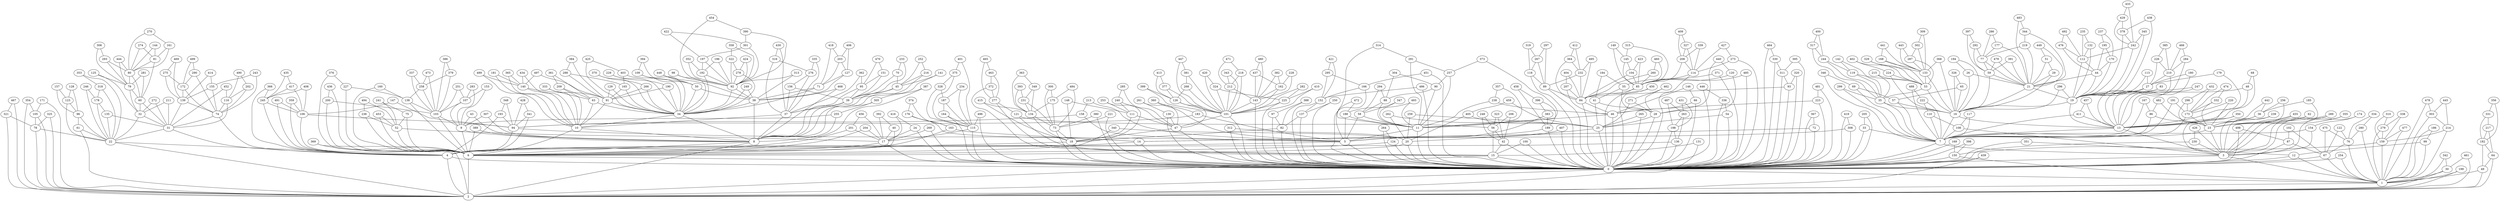 graph G {
    "332" -- "173";
    "372" -- "277";
    "25" -- "20";
    "459" -- "25";
    "487" -- "198";
    "70" -- "39";
    "41" -- "28";
    "90" -- "11";
    "116" -- "74";
    "284" -- "210";
    "314" -- "291";
    "78" -- "2";
    "173" -- "23";
    "153" -- "9";
    "74" -- "31";
    "462" -- "271";
    "218" -- "212";
    "373" -- "257";
    "352" -- "192";
    "346" -- "7";
    "359" -- "106";
    "45" -- "39";
    "215" -- "53";
    "301" -- "197";
    "303" -- "214";
    "413" -- "126";
    "17" -- "0";
    "408" -- "106";
    "169" -- "150";
    "232" -- "84";
    "446" -- "0";
    "338" -- "279";
    "256" -- "36";
    "123" -- "96";
    "81" -- "60";
    "139" -- "74";
    "59" -- "21";
    "5" -- "4";
    "480" -- "143";
    "321" -- "2";
    "166" -- "0";
    "79" -- "60";
    "284" -- "13";
    "323" -- "56";
    "133" -- "53";
    "38" -- "8";
    "67" -- "0";
    "367" -- "72";
    "233" -- "70";
    "185" -- "3";
    "283" -- "9";
    "387" -- "8";
    "471" -- "212";
    "121" -- "15";
    "354" -- "105";
    "363" -- "134";
    "277" -- "15";
    "167" -- "7";
    "149" -- "145";
    "434" -- "140";
    "333" -- "63";
    "262" -- "20";
    "347" -- "11";
    "409" -- "208";
    "236" -- "6";
    "162" -- "101";
    "242" -- "112";
    "168" -- "133";
    "157" -- "123";
    "287" -- "133";
    "14" -- "0";
    "379" -- "103";
    "396" -- "383";
    "433" -- "429";
    "178" -- "22";
    "44" -- "19";
    "283" -- "107";
    "421" -- "295";
    "337" -- "103";
    "176" -- "163";
    "423" -- "104";
    "261" -- "130";
    "462" -- "28";
    "189" -- "0";
    "384" -- "91";
    "383" -- "5";
    "45" -- "8";
    "213" -- "158";
    "68" -- "48";
    "132" -- "112";
    "216" -- "45";
    "372" -- "15";
    "401" -- "115";
    "29" -- "16";
    "168" -- "53";
    "209" -- "63";
    "499" -- "172";
    "64" -- "2";
    "24" -- "17";
    "46" -- "11";
    "484" -- "175";
    "457" -- "13";
    "94" -- "4";
    "440" -- "28";
    "117" -- "108";
    "280" -- "1";
    "347" -- "58";
    "399" -- "126";
    "443" -- "287";
    "396" -- "189";
    "5" -- "0";
    "156" -- "39";
    "228" -- "143";
    "353" -- "22";
    "455" -- "3";
    "77" -- "21";
    "110" -- "7";
    "374" -- "163";
    "69" -- "57";
    "486" -- "152";
    "474" -- "173";
    "27" -- "19";
    "377" -- "101";
    "214" -- "159";
    "386" -- "379";
    "183" -- "5";
    "227" -- "138";
    "258" -- "103";
    "129" -- "91";
    "491" -- "106";
    "175" -- "73";
    "444" -- "79";
    "230" -- "0";
    "212" -- "101";
    "28" -- "0";
    "325" -- "78";
    "30" -- "2";
    "179" -- "27";
    "388" -- "97";
    "222" -- "7";
    "387" -- "305";
    "155" -- "139";
    "309" -- "133";
    "453" -- "52";
    "308" -- "14";
    "369" -- "6";
    "72" -- "14";
    "495" -- "232";
    "380" -- "0";
    "393" -- "231";
    "441" -- "168";
    "62" -- "23";
    "18" -- "6";
    "26" -- "21";
    "231" -- "134";
    "50" -- "34";
    "146" -- "66";
    "68" -- "13";
    "458" -- "189";
    "380" -- "73";
    "378" -- "242";
    "52" -- "6";
    "248" -- "56";
    "306" -- "79";
    "100" -- "0";
    "144" -- "81";
    "379" -- "258";
    "371" -- "85";
    "106" -- "4";
    "384" -- "288";
    "76" -- "67";
    "432" -- "298";
    "464" -- "330";
    "264" -- "124";
    "314" -- "11";
    "171" -- "105";
    "282" -- "101";
    "497" -- "91";
    "156" -- "37";
    "489" -- "140";
    "130" -- "0";
    "491" -- "4";
    "89" -- "84";
    "47" -- "0";
    "79" -- "32";
    "136" -- "4";
    "419" -- "308";
    "371" -- "0";
    "478" -- "303";
    "392" -- "40";
    "16" -- "7";
    "469" -- "139";
    "428" -- "341";
    "407" -- "5";
    "389" -- "8";
    "489" -- "10";
    "34" -- "10";
    "318" -- "22";
    "200" -- "6";
    "257" -- "90";
    "126" -- "47";
    "437" -- "162";
    "147" -- "106";
    "125" -- "79";
    "191" -- "7";
    "145" -- "104";
    "479" -- "59";
    "234" -- "115";
    "439" -- "0";
    "13" -- "3";
    "86" -- "23";
    "340" -- "20";
    "14" -- "4";
    "278" -- "92";
    "317" -- "244";
    "276" -- "156";
    "460" -- "260";
    "330" -- "0";
    "263" -- "136";
    "44" -- "21";
    "154" -- "3";
    "184" -- "55";
    "449" -- "51";
    "389" -- "6";
    "60" -- "32";
    "451" -- "0";
    "343" -- "212";
    "338" -- "159";
    "364" -- "232";
    "114" -- "0";
    "266" -- "34";
    "53" -- "16";
    "137" -- "82";
    "179" -- "13";
    "391" -- "21";
    "193" -- "4";
    "265" -- "25";
    "225" -- "0";
    "366" -- "245";
    "235" -- "112";
    "50" -- "38";
    "108" -- "3";
    "242" -- "19";
    "490" -- "202";
    "251" -- "103";
    "268" -- "101";
    "333" -- "10";
    "398" -- "0";
    "7" -- "0";
    "350" -- "3";
    "161" -- "80";
    "406" -- "127";
    "107" -- "9";
    "326" -- "65";
    "279" -- "159";
    "102" -- "67";
    "208" -- "85";
    "116" -- "31";
    "245" -- "4";
    "457" -- "411";
    "327" -- "208";
    "85" -- "84";
    "220" -- "23";
    "210" -- "27";
    "310" -- "279";
    "160" -- "6";
    "62" -- "3";
    "77" -- "59";
    "363" -- "349";
    "473" -- "103";
    "496" -- "0";
    "135" -- "22";
    "210" -- "13";
    "251" -- "107";
    "158" -- "94";
    "73" -- "0";
    "373" -- "11";
    "438" -- "19";
    "362" -- "95";
    "353" -- "318";
    "67" -- "1";
    "420" -- "101";
    "110" -- "108";
    "149" -- "85";
    "279" -- "1";
    "112" -- "19";
    "395" -- "311";
    "454" -- "390";
    "173" -- "7";
    "482" -- "86";
    "151" -- "95";
    "452" -- "116";
    "151" -- "39";
    "300" -- "73";
    "88" -- "58";
    "467" -- "2";
    "186" -- "1";
    "496" -- "115";
    "297" -- "267";
    "415" -- "134";
    "49" -- "1";
    "243" -- "155";
    "324" -- "225";
    "438" -- "378";
    "461" -- "2";
    "224" -- "16";
    "42" -- "0";
    "61" -- "22";
    "414" -- "155";
    "305" -- "8";
    "198" -- "136";
    "299" -- "7";
    "97" -- "82";
    "174" -- "3";
    "400" -- "317";
    "481" -- "223";
    "425" -- "403";
    "130" -- "47";
    "475" -- "76";
    "471" -- "218";
    "35" -- "16";
    "90" -- "88";
    "9" -- "8";
    "252" -- "45";
    "190" -- "91";
    "57" -- "16";
    "297" -- "89";
    "195" -- "44";
    "453" -- "6";
    "499" -- "290";
    "244" -- "35";
    "16" -- "13";
    "403" -- "165";
    "430" -- "37";
    "340" -- "6";
    "11" -- "0";
    "143" -- "101";
    "351" -- "0";
    "82" -- "18";
    "277" -- "121";
    "122" -- "67";
    "349" -- "231";
    "478" -- "1";
    "49" -- "2";
    "360" -- "5";
    "33" -- "0";
    "411" -- "7";
    "146" -- "46";
    "270" -- "161";
    "296" -- "16";
    "404" -- "84";
    "409" -- "327";
    "397" -- "292";
    "422" -- "301";
    "43" -- "9";
    "26" -- "16";
    "301" -- "92";
    "328" -- "187";
    "236" -- "52";
    "263" -- "198";
    "202" -- "74";
    "410" -- "225";
    "292" -- "77";
    "262" -- "25";
    "161" -- "81";
    "385" -- "226";
    "410" -- "101";
    "249" -- "34";
    "105" -- "78";
    "232" -- "89";
    "114" -- "85";
    "0" -- "2";
    "235" -- "132";
    "492" -- "476";
    "393" -- "134";
    "3" -- "1";
    "196" -- "92";
    "293" -- "80";
    "224" -- "53";
    "48" -- "19";
    "8" -- "2";
    "96" -- "61";
    "327" -- "114";
    "248" -- "42";
    "276" -- "37";
    "253" -- "111";
    "292" -- "59";
    "22" -- "4";
    "310" -- "159";
    "451" -- "166";
    "337" -- "258";
    "36" -- "23";
    "199" -- "2";
    "296" -- "19";
    "413" -- "377";
    "463" -- "277";
    "33" -- "7";
    "140" -- "91";
    "140" -- "10";
    "129" -- "34";
    "205" -- "0";
    "273" -- "0";
    "322" -- "92";
    "234" -- "187";
    "470" -- "95";
    "238" -- "46";
    "271" -- "25";
    "304" -- "90";
    "184" -- "41";
    "111" -- "47";
    "311" -- "0";
    "475" -- "67";
    "193" -- "94";
    "83" -- "19";
    "176" -- "14";
    "414" -- "139";
    "25" -- "0";
    "302" -- "287";
    "433" -- "242";
    "302" -- "133";
    "467" -- "321";
    "269" -- "17";
    "429" -- "378";
    "136" -- "0";
    "41" -- "25";
    "51" -- "21";
    "61" -- "2";
    "291" -- "257";
    "85" -- "0";
    "295" -- "166";
    "356" -- "331";
    "51" -- "29";
    "190" -- "34";
    "127" -- "38";
    "29" -- "21";
    "488" -- "222";
    "498" -- "0";
    "334" -- "280";
    "58" -- "5";
    "458" -- "396";
    "323" -- "42";
    "97" -- "0";
    "141" -- "8";
    "250" -- "0";
    "345" -- "242";
    "370" -- "34";
    "75" -- "6";
    "427" -- "273";
    "291" -- "11";
    "439" -- "2";
    "69" -- "7";
    "229" -- "34";
    "316" -- "37";
    "157" -- "96";
    "175" -- "134";
    "200" -- "103";
    "488" -- "7";
    "274" -- "81";
    "54" -- "0";
    "359" -- "4";
    "492" -- "112";
    "143" -- "0";
    "80" -- "60";
    "215" -- "35";
    "239" -- "13";
    "487" -- "263";
    "249" -- "38";
    "272" -- "32";
    "307" -- "8";
    "339" -- "114";
    "348" -- "193";
    "317" -- "35";
    "267" -- "118";
    "465" -- "277";
    "188" -- "5";
    "37" -- "8";
    "23" -- "7";
    "66" -- "0";
    "148" -- "18";
    "472" -- "188";
    "40" -- "6";
    "334" -- "76";
    "246" -- "22";
    "344" -- "219";
    "64" -- "49";
    "289" -- "3";
    "437" -- "143";
    "470" -- "151";
    "53" -- "35";
    "56" -- "42";
    "59" -- "16";
    "100" -- "15";
    "153" -- "107";
    "259" -- "25";
    "431" -- "198";
    "408" -- "245";
    "159" -- "1";
    "94" -- "5";
    "268" -- "126";
    "461" -- "30";
    "465" -- "463";
    "450" -- "84";
    "366" -- "4";
    "280" -- "76";
    "468" -- "8";
    "345" -- "19";
    "289" -- "23";
    "15" -- "2";
    "191" -- "173";
    "9" -- "6";
    "392" -- "17";
    "281" -- "79";
    "89" -- "0";
    "312" -- "20";
    "357" -- "11";
    "401" -- "375";
    "216" -- "39";
    "486" -- "0";
    "245" -- "106";
    "430" -- "316";
    "83" -- "13";
    "204" -- "6";
    "254" -- "1";
    "141" -- "45";
    "405" -- "20";
    "188" -- "11";
    "402" -- "224";
    "178" -- "135";
    "432" -- "173";
    "65" -- "16";
    "374" -- "176";
    "395" -- "0";
    "207" -- "46";
    "204" -- "17";
    "4" -- "0";
    "255" -- "9";
    "84" -- "46";
    "341" -- "4";
    "139" -- "31";
    "6" -- "2";
    "355" -- "3";
    "209" -- "10";
    "11" -- "5";
    "361" -- "209";
    "23" -- "3";
    "211" -- "32";
    "319" -- "267";
    "171" -- "2";
    "299" -- "35";
    "382" -- "143";
    "305" -- "255";
    "404" -- "207";
    "434" -- "10";
    "134" -- "18";
    "197" -- "192";
    "287" -- "53";
    "169" -- "0";
    "225" -- "101";
    "19" -- "16";
    "165" -- "34";
    "319" -- "118";
    "385" -- "210";
    "35" -- "7";
    "118" -- "0";
    "203" -- "127";
    "322" -- "278";
    "324" -- "101";
    "154" -- "7";
    "282" -- "225";
    "92" -- "38";
    "446" -- "336";
    "243" -- "74";
    "272" -- "31";
    "52" -- "17";
    "55" -- "41";
    "57" -- "7";
    "121" -- "56";
    "58" -- "11";
    "219" -- "77";
    "285" -- "47";
    "355" -- "23";
    "288" -- "165";
    "406" -- "203";
    "265" -- "0";
    "172" -- "139";
    "120" -- "28";
    "258" -- "138";
    "370" -- "266";
    "98" -- "92";
    "435" -- "417";
    "497" -- "140";
    "203" -- "71";
    "31" -- "4";
    "91" -- "34";
    "87" -- "0";
    "428" -- "94";
    "214" -- "1";
    "330" -- "311";
    "166" -- "152";
    "198" -- "0";
    "142" -- "119";
    "181" -- "10";
    "220" -- "173";
    "95" -- "39";
    "335" -- "37";
    "445" -- "214";
    "145" -- "85";
    "170" -- "44";
    "226" -- "27";
    "343" -- "101";
    "456" -- "17";
    "105" -- "2";
    "295" -- "152";
    "18" -- "0";
    "187" -- "164";
    "388" -- "82";
    "208" -- "114";
    "206" -- "42";
    "131" -- "2";
    "440" -- "120";
    "230" -- "3";
    "19" -- "13";
    "163" -- "14";
    "160" -- "138";
    "186" -- "99";
    "332" -- "23";
    "455" -- "23";
    "231" -- "73";
    "233" -- "39";
    "376" -- "227";
    "115" -- "17";
    "135" -- "31";
    "298" -- "23";
    "357" -- "238";
    "425" -- "34";
    "46" -- "0";
    "417" -- "245";
    "449" -- "21";
    "306" -- "293";
    "20" -- "6";
    "256" -- "23";
    "39" -- "8";
    "221" -- "0";
    "402" -- "53";
    "469" -- "275";
    "481" -- "0";
    "74" -- "4";
    "37" -- "10";
    "38" -- "34";
    "241" -- "75";
    "267" -- "89";
    "477" -- "159";
    "122" -- "76";
    "426" -- "3";
    "304" -- "88";
    "421" -- "152";
    "275" -- "172";
    "167" -- "86";
    "185" -- "36";
    "213" -- "5";
    "346" -- "69";
    "424" -- "278";
    "101" -- "47";
    "134" -- "73";
    "358" -- "92";
    "239" -- "3";
    "368" -- "16";
    "201" -- "17";
    "15" -- "0";
    "222" -- "110";
    "252" -- "216";
    "124" -- "6";
    "422" -- "197";
    "152" -- "0";
    "447" -- "381";
    "42" -- "15";
    "70" -- "45";
    "109" -- "34";
    "106" -- "94";
    "442" -- "23";
    "415" -- "18";
    "152" -- "137";
    "240" -- "111";
    "450" -- "0";
    "21" -- "19";
    "71" -- "34";
    "329" -- "133";
    "109" -- "50";
    "162" -- "143";
    "367" -- "0";
    "416" -- "17";
    "164" -- "115";
    "75" -- "52";
    "194" -- "26";
    "483" -- "344";
    "107" -- "103";
    "180" -- "13";
    "318" -- "178";
    "407" -- "0";
    "174" -- "154";
    "150" -- "1";
    "341" -- "94";
    "219" -- "21";
    "308" -- "0";
    "378" -- "19";
    "6" -- "0";
    "177" -- "77";
    "329" -- "53";
    "73" -- "18";
    "192" -- "92";
    "466" -- "210";
    "419" -- "0";
    "416" -- "24";
    "195" -- "170";
    "4" -- "2";
    "435" -- "245";
    "320" -- "0";
    "480" -- "437";
    "315" -- "85";
    "365" -- "140";
    "55" -- "28";
    "237" -- "170";
    "82" -- "0";
    "221" -- "73";
    "391" -- "59";
    "21" -- "16";
    "138" -- "103";
    "72" -- "0";
    "31" -- "22";
    "32" -- "31";
    "281" -- "60";
    "493" -- "11";
    "76" -- "1";
    "365" -- "10";
    "39" -- "37";
    "113" -- "19";
    "273" -- "114";
    "348" -- "94";
    "399" -- "101";
    "331" -- "182";
    "460" -- "85";
    "261" -- "47";
    "125" -- "32";
    "128" -- "123";
    "150" -- "0";
    "429" -- "242";
    "56" -- "15";
    "119" -- "35";
    "131" -- "15";
    "342" -- "30";
    "192" -- "34";
    "464" -- "0";
    "112" -- "44";
    "443" -- "133";
    "170" -- "19";
    "294" -- "58";
    "36" -- "3";
    "325" -- "2";
    "339" -- "208";
    "423" -- "85";
    "448" -- "50";
    "95" -- "37";
    "133" -- "16";
    "34" -- "8";
    "349" -- "134";
    "101" -- "0";
    "412" -- "232";
    "254" -- "0";
    "223" -- "46";
    "20" -- "0";
    "452" -- "31";
    "119" -- "53";
    "312" -- "0";
    "172" -- "74";
    "472" -- "5";
    "356" -- "182";
    "22" -- "2";
    "182" -- "49";
    "417" -- "106";
    "459" -- "405";
    "7" -- "3";
    "177" -- "21";
    "412" -- "364";
    "54" -- "25";
    "463" -- "372";
    "81" -- "80";
    "158" -- "5";
    "117" -- "7";
    "342" -- "1";
    "358" -- "322";
    "237" -- "195";
    "111" -- "18";
    "205" -- "33";
    "10" -- "6";
    "383" -- "189";
    "187" -- "115";
    "426" -- "230";
    "398" -- "150";
    "444" -- "80";
    "476" -- "112";
    "278" -- "34";
    "311" -- "93";
    "127" -- "71";
    "223" -- "0";
    "199" -- "1";
    "142" -- "35";
    "124" -- "0";
    "60" -- "31";
    "326" -- "16";
    "201" -- "6";
    "212" -- "143";
    "211" -- "31";
    "217" -- "64";
    "183" -- "94";
    "360" -- "183";
    "48" -- "13";
    "227" -- "6";
    "352" -- "92";
    "350" -- "13";
    "270" -- "80";
    "298" -- "173";
    "0" -- "1";
    "181" -- "140";
    "300" -- "175";
    "12" -- "1";
    "411" -- "13";
    "390" -- "301";
    "266" -- "91";
    "91" -- "10";
    "65" -- "57";
    "155" -- "74";
    "238" -- "11";
    "93" -- "0";
    "32" -- "22";
    "369" -- "2";
    "381" -- "101";
    "288" -- "91";
    "390" -- "92";
    "427" -- "114";
    "494" -- "236";
    "71" -- "38";
    "361" -- "63";
    "63" -- "34";
    "115" -- "0";
    "132" -- "19";
    "285" -- "240";
    "436" -- "200";
    "260" -- "85";
    "316" -- "276";
    "445" -- "303";
    "495" -- "84";
    "476" -- "44";
    "290" -- "172";
    "99" -- "1";
    "375" -- "328";
    "226" -- "210";
    "24" -- "0";
    "442" -- "36";
    "321" -- "78";
    "257" -- "11";
    "98" -- "34";
    "104" -- "84";
    "66" -- "46";
    "344" -- "21";
    "418" -- "71";
    "466" -- "284";
    "247" -- "13";
    "403" -- "34";
    "92" -- "34";
    "84" -- "0";
    "163" -- "4";
    "354" -- "2";
    "88" -- "11";
    "241" -- "52";
    "290" -- "74";
    "63" -- "10";
    "126" -- "101";
    "40" -- "17";
    "250" -- "137";
    "47" -- "18";
    "294" -- "88";
    "474" -- "332";
    "269" -- "0";
    "30" -- "1";
    "274" -- "80";
    "394" -- "50";
    "180" -- "27";
    "456" -- "201";
    "93" -- "84";
    "441" -- "133";
    "253" -- "18";
    "164" -- "0";
    "17" -- "6";
    "307" -- "9";
    "313" -- "92";
    "189" -- "5";
    "377" -- "126";
    "494" -- "52";
    "498" -- "87";
    "10" -- "8";
    "448" -- "38";
    "424" -- "92";
    "113" -- "27";
    "218" -- "101";
    "309" -- "302";
    "381" -- "268";
    "293" -- "79";
    "394" -- "109";
    "96" -- "22";
    "454" -- "92";
    "217" -- "182";
    "144" -- "80";
    "103" -- "6";
    "364" -- "84";
    "87" -- "67";
    "194" -- "16";
    "104" -- "85";
    "12" -- "0";
    "244" -- "119";
    "255" -- "8";
    "483" -- "21";
    "336" -- "0";
    "490" -- "116";
    "286" -- "77";
    "477" -- "1";
    "102" -- "87";
    "182" -- "64";
    "362" -- "37";
    "8" -- "6";
    "43" -- "8";
    "13" -- "7";
    "418" -- "203";
    "397" -- "59";
    "271" -- "28";
    "485" -- "0";
    "147" -- "94";
    "260" -- "84";
    "80" -- "79";
    "228" -- "162";
    "240" -- "47";
    "386" -- "103";
    "246" -- "178";
    "447" -- "101";
    "431" -- "263";
    "259" -- "20";
    "368" -- "133";
    "123" -- "22";
    "286" -- "177";
    "336" -- "54";
    "320" -- "93";
    "482" -- "23";
    "206" -- "56";
    "3" -- "0";
    "86" -- "7";
    "159" -- "150";
    "118" -- "89";
    "99" -- "12";
    "103" -- "9";
    "1" -- "2";
    "120" -- "55";
    "197" -- "92";
    "128" -- "96";
    "275" -- "139";
    "328" -- "115";
    "108" -- "7";
    "138" -- "6";
    "382" -- "162";
    "376" -- "6";
    "229" -- "190";
    "196" -- "192";
    "473" -- "258";
    "484" -- "73";
    "335" -- "276";
    "315" -- "145";
    "493" -- "188";
    "331" -- "217";
    "420" -- "324";
    "436" -- "6";
    "351" -- "12";
    "468" -- "38";
    "485" -- "85";
    "165" -- "91";
    "247" -- "19";
    "405" -- "25";
    "264" -- "0";
    "28" -- "25";
    "400" -- "244";
    "148" -- "111";
    "27" -- "13";
    "78" -- "22";
    "202" -- "116";
    "303" -- "1";
    "313" -- "38";
    "479" -- "21";
    "137" -- "0";
    "375" -- "115";
    "207" -- "84";
}
